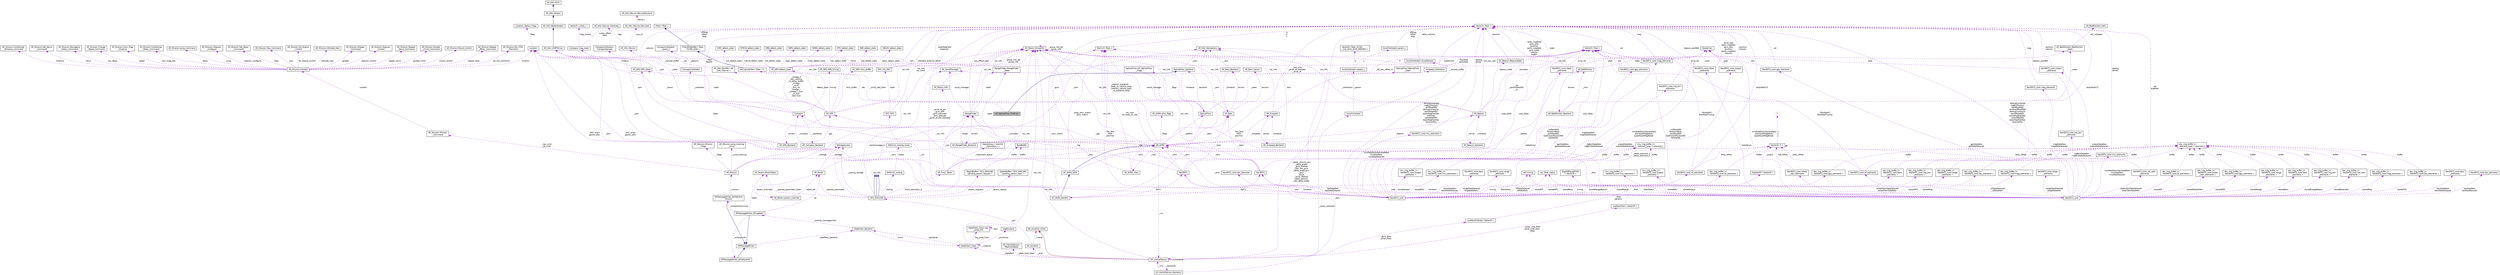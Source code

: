 digraph "AP_OpticalFlow_PX4Flow"
{
 // INTERACTIVE_SVG=YES
  edge [fontname="Helvetica",fontsize="10",labelfontname="Helvetica",labelfontsize="10"];
  node [fontname="Helvetica",fontsize="10",shape=record];
  Node1 [label="AP_OpticalFlow_PX4Flow",height=0.2,width=0.4,color="black", fillcolor="grey75", style="filled", fontcolor="black"];
  Node2 -> Node1 [dir="back",color="midnightblue",fontsize="10",style="solid",fontname="Helvetica"];
  Node2 [label="OpticalFlow_backend",height=0.2,width=0.4,color="black", fillcolor="white", style="filled",URL="$classOpticalFlow__backend.html"];
  Node3 -> Node2 [dir="back",color="darkorchid3",fontsize="10",style="dashed",label=" frontend" ,fontname="Helvetica"];
  Node3 [label="OpticalFlow",height=0.2,width=0.4,color="black", fillcolor="white", style="filled",URL="$classOpticalFlow.html"];
  Node4 -> Node3 [dir="back",color="darkorchid3",fontsize="10",style="dashed",label=" _ahrs" ,fontname="Helvetica"];
  Node4 [label="AP_AHRS_NavEKF",height=0.2,width=0.4,color="black", fillcolor="white", style="filled",URL="$classAP__AHRS__NavEKF.html"];
  Node5 -> Node4 [dir="back",color="midnightblue",fontsize="10",style="solid",fontname="Helvetica"];
  Node5 [label="AP_AHRS_DCM",height=0.2,width=0.4,color="black", fillcolor="white", style="filled",URL="$classAP__AHRS__DCM.html"];
  Node6 -> Node5 [dir="back",color="midnightblue",fontsize="10",style="solid",fontname="Helvetica"];
  Node6 [label="AP_AHRS",height=0.2,width=0.4,color="black", fillcolor="white", style="filled",URL="$classAP__AHRS.html"];
  Node7 -> Node6 [dir="back",color="darkorchid3",fontsize="10",style="dashed",label=" _rotation_autopilot\l_body_to_vehicle_body\n_rotation_vehicle_body\l_to_autopilot_body" ,fontname="Helvetica"];
  Node7 [label="Matrix3\< float \>",height=0.2,width=0.4,color="black", fillcolor="white", style="filled",URL="$classMatrix3.html"];
  Node8 -> Node7 [dir="back",color="darkorchid3",fontsize="10",style="dashed",label=" a\nb\nc" ,fontname="Helvetica"];
  Node8 [label="Vector3\< float \>",height=0.2,width=0.4,color="black", fillcolor="white", style="filled",URL="$classVector3.html"];
  Node9 -> Node6 [dir="back",color="darkorchid3",fontsize="10",style="dashed",label=" _flags" ,fontname="Helvetica"];
  Node9 [label="AP_AHRS::ahrs_flags",height=0.2,width=0.4,color="black", fillcolor="white", style="filled",URL="$structAP__AHRS_1_1ahrs__flags.html"];
  Node10 -> Node6 [dir="back",color="darkorchid3",fontsize="10",style="dashed",label=" _baro" ,fontname="Helvetica"];
  Node10 [label="AP_Baro",height=0.2,width=0.4,color="black", fillcolor="white", style="filled",URL="$classAP__Baro.html"];
  Node11 -> Node10 [dir="back",color="darkorchid3",fontsize="10",style="dashed",label=" sensors" ,fontname="Helvetica"];
  Node11 [label="AP_Baro::sensor",height=0.2,width=0.4,color="black", fillcolor="white", style="filled",URL="$structAP__Baro_1_1sensor.html"];
  Node12 -> Node10 [dir="back",color="darkorchid3",fontsize="10",style="dashed",label=" _climb_rate_filter" ,fontname="Helvetica"];
  Node12 [label="DerivativeFilter\< float, 7 \>",height=0.2,width=0.4,color="black", fillcolor="white", style="filled",URL="$classDerivativeFilter.html"];
  Node13 -> Node12 [dir="back",color="midnightblue",fontsize="10",style="solid",fontname="Helvetica"];
  Node13 [label="FilterWithBuffer\< float,\l FILTER_SIZE \>",height=0.2,width=0.4,color="black", fillcolor="white", style="filled",URL="$classFilterWithBuffer.html"];
  Node14 -> Node13 [dir="back",color="midnightblue",fontsize="10",style="solid",fontname="Helvetica"];
  Node14 [label="Filter\< float \>",height=0.2,width=0.4,color="black", fillcolor="white", style="filled",URL="$classFilter.html"];
  Node15 -> Node10 [dir="back",color="darkorchid3",fontsize="10",style="dashed",label=" var_info" ,fontname="Helvetica"];
  Node15 [label="AP_Param::GroupInfo",height=0.2,width=0.4,color="black", fillcolor="white", style="filled",URL="$structAP__Param_1_1GroupInfo.html"];
  Node15 -> Node15 [dir="back",color="darkorchid3",fontsize="10",style="dashed",label=" group_info_ptr\ngroup_info" ,fontname="Helvetica"];
  Node16 -> Node10 [dir="back",color="darkorchid3",fontsize="10",style="dashed",label=" drivers" ,fontname="Helvetica"];
  Node16 [label="AP_Baro_Backend",height=0.2,width=0.4,color="black", fillcolor="white", style="filled",URL="$classAP__Baro__Backend.html"];
  Node10 -> Node16 [dir="back",color="darkorchid3",fontsize="10",style="dashed",label=" _frontend" ,fontname="Helvetica"];
  Node17 -> Node16 [dir="back",color="darkorchid3",fontsize="10",style="dashed",label=" _sem" ,fontname="Helvetica"];
  Node17 [label="AP_HAL::Semaphore",height=0.2,width=0.4,color="black", fillcolor="white", style="filled",URL="$classAP__HAL_1_1Semaphore.html"];
  Node3 -> Node6 [dir="back",color="darkorchid3",fontsize="10",style="dashed",label=" _optflow" ,fontname="Helvetica"];
  Node15 -> Node6 [dir="back",color="darkorchid3",fontsize="10",style="dashed",label=" var_info" ,fontname="Helvetica"];
  Node18 -> Node6 [dir="back",color="darkorchid3",fontsize="10",style="dashed",label=" _view" ,fontname="Helvetica"];
  Node18 [label="AP_AHRS_View",height=0.2,width=0.4,color="black", fillcolor="white", style="filled",URL="$classAP__AHRS__View.html"];
  Node7 -> Node18 [dir="back",color="darkorchid3",fontsize="10",style="dashed",label=" rot_view\nrot_body_to_ned" ,fontname="Helvetica"];
  Node8 -> Node18 [dir="back",color="darkorchid3",fontsize="10",style="dashed",label=" gyro" ,fontname="Helvetica"];
  Node6 -> Node18 [dir="back",color="darkorchid3",fontsize="10",style="dashed",label=" ahrs" ,fontname="Helvetica"];
  Node8 -> Node6 [dir="back",color="darkorchid3",fontsize="10",style="dashed",label=" _last_trim\n_accel_ef_blended\n_accel_ef" ,fontname="Helvetica"];
  Node19 -> Node6 [dir="back",color="darkorchid3",fontsize="10",style="dashed",label=" _ins" ,fontname="Helvetica"];
  Node19 [label="AP_InertialSensor",height=0.2,width=0.4,color="black", fillcolor="white", style="filled",URL="$classAP__InertialSensor.html"];
  Node20 -> Node19 [dir="back",color="firebrick4",fontsize="10",style="solid",fontname="Helvetica"];
  Node20 [label="AP_AccelCal_Client",height=0.2,width=0.4,color="black", fillcolor="white", style="filled",URL="$classAP__AccelCal__Client.html"];
  Node21 -> Node19 [dir="back",color="darkorchid3",fontsize="10",style="dashed",label=" _peak_hold_state" ,fontname="Helvetica"];
  Node21 [label="AP_InertialSensor::\lPeakHoldState",height=0.2,width=0.4,color="black", fillcolor="white", style="filled",URL="$structAP__InertialSensor_1_1PeakHoldState.html"];
  Node22 -> Node19 [dir="back",color="darkorchid3",fontsize="10",style="dashed",label=" _accel_vibe_filter\n_accel_vibe_floor\l_filter" ,fontname="Helvetica"];
  Node22 [label="LowPassFilter\< Vector3f \>",height=0.2,width=0.4,color="black", fillcolor="white", style="filled",URL="$classLowPassFilter.html"];
  Node23 -> Node22 [dir="back",color="darkorchid3",fontsize="10",style="dashed",label=" _filter" ,fontname="Helvetica"];
  Node23 [label="DigitalLPF\< Vector3f \>",height=0.2,width=0.4,color="black", fillcolor="white", style="filled",URL="$classDigitalLPF.html"];
  Node24 -> Node23 [dir="back",color="darkorchid3",fontsize="10",style="dashed",label=" _output" ,fontname="Helvetica"];
  Node24 [label="Vector3\< T \>",height=0.2,width=0.4,color="black", fillcolor="white", style="filled",URL="$classVector3.html"];
  Node25 -> Node24 [dir="back",color="darkorchid3",fontsize="10",style="dashed",label=" x\ny\nz" ,fontname="Helvetica"];
  Node25 [label="T",height=0.2,width=0.4,color="grey75", fillcolor="white", style="filled"];
  Node26 -> Node19 [dir="back",color="darkorchid3",fontsize="10",style="dashed",label=" _backends" ,fontname="Helvetica"];
  Node26 [label="AP_InertialSensor_Backend",height=0.2,width=0.4,color="black", fillcolor="white", style="filled",URL="$classAP__InertialSensor__Backend.html"];
  Node17 -> Node26 [dir="back",color="darkorchid3",fontsize="10",style="dashed",label=" _sem" ,fontname="Helvetica"];
  Node19 -> Node26 [dir="back",color="darkorchid3",fontsize="10",style="dashed",label=" _imu" ,fontname="Helvetica"];
  Node27 -> Node19 [dir="back",color="darkorchid3",fontsize="10",style="dashed",label=" _gyro_filter\n_accel_filter" ,fontname="Helvetica"];
  Node27 [label="LowPassFilter2p\< Vector3f \>",height=0.2,width=0.4,color="black", fillcolor="white", style="filled",URL="$classLowPassFilter2p.html"];
  Node28 -> Node27 [dir="back",color="darkorchid3",fontsize="10",style="dashed",label=" _filter\n_params" ,fontname="Helvetica"];
  Node28 [label="DigitalBiquadFilter\l\< Vector3f \>",height=0.2,width=0.4,color="black", fillcolor="white", style="filled",URL="$classDigitalBiquadFilter.html"];
  Node24 -> Node28 [dir="back",color="darkorchid3",fontsize="10",style="dashed",label=" _delay_element_1\n_delay_element_2" ,fontname="Helvetica"];
  Node29 -> Node19 [dir="back",color="darkorchid3",fontsize="10",style="dashed",label=" _accel_calibrator" ,fontname="Helvetica"];
  Node29 [label="AccelCalibrator",height=0.2,width=0.4,color="black", fillcolor="white", style="filled",URL="$classAccelCalibrator.html"];
  Node30 -> Node29 [dir="back",color="darkorchid3",fontsize="10",style="dashed",label=" _param" ,fontname="Helvetica"];
  Node30 [label="AccelCalibrator::param_u",height=0.2,width=0.4,color="black", fillcolor="white", style="filled",URL="$unionAccelCalibrator_1_1param__u.html"];
  Node31 -> Node30 [dir="back",color="darkorchid3",fontsize="10",style="dashed",label=" s" ,fontname="Helvetica"];
  Node31 [label="AccelCalibrator::param_t",height=0.2,width=0.4,color="black", fillcolor="white", style="filled",URL="$structAccelCalibrator_1_1param__t.html"];
  Node8 -> Node31 [dir="back",color="darkorchid3",fontsize="10",style="dashed",label=" offdiag\noffset\ndiag" ,fontname="Helvetica"];
  Node32 -> Node30 [dir="back",color="darkorchid3",fontsize="10",style="dashed",label=" a" ,fontname="Helvetica"];
  Node32 [label="VectorN\< float, ACCEL\l_CAL_MAX_NUM_PARAMS \>",height=0.2,width=0.4,color="black", fillcolor="white", style="filled",URL="$classVectorN.html"];
  Node33 -> Node29 [dir="back",color="darkorchid3",fontsize="10",style="dashed",label=" _sample_buffer" ,fontname="Helvetica"];
  Node33 [label="AccelCalibrator::AccelSample",height=0.2,width=0.4,color="black", fillcolor="white", style="filled",URL="$structAccelCalibrator_1_1AccelSample.html"];
  Node8 -> Node33 [dir="back",color="darkorchid3",fontsize="10",style="dashed",label=" delta_velocity" ,fontname="Helvetica"];
  Node34 -> Node19 [dir="back",color="darkorchid3",fontsize="10",style="dashed",label=" _dataflash" ,fontname="Helvetica"];
  Node34 [label="DataFlash_Class",height=0.2,width=0.4,color="black", fillcolor="white", style="filled",URL="$classDataFlash__Class.html"];
  Node35 -> Node34 [dir="back",color="darkorchid3",fontsize="10",style="dashed",label=" log_write_fmts" ,fontname="Helvetica"];
  Node35 [label="DataFlash_Class::log\l_write_fmt",height=0.2,width=0.4,color="black", fillcolor="white", style="filled",URL="$structDataFlash__Class_1_1log__write__fmt.html"];
  Node35 -> Node35 [dir="back",color="darkorchid3",fontsize="10",style="dashed",label=" next" ,fontname="Helvetica"];
  Node36 -> Node34 [dir="back",color="darkorchid3",fontsize="10",style="dashed",label=" _structures" ,fontname="Helvetica"];
  Node36 [label="LogStructure",height=0.2,width=0.4,color="black", fillcolor="white", style="filled",URL="$structLogStructure.html"];
  Node34 -> Node34 [dir="back",color="darkorchid3",fontsize="10",style="dashed",label=" _instance" ,fontname="Helvetica"];
  Node37 -> Node34 [dir="back",color="darkorchid3",fontsize="10",style="dashed",label=" backends" ,fontname="Helvetica"];
  Node37 [label="DataFlash_Backend",height=0.2,width=0.4,color="black", fillcolor="white", style="filled",URL="$classDataFlash__Backend.html"];
  Node34 -> Node37 [dir="back",color="darkorchid3",fontsize="10",style="dashed",label=" _front" ,fontname="Helvetica"];
  Node38 -> Node37 [dir="back",color="darkorchid3",fontsize="10",style="dashed",label=" _startup_messagewriter" ,fontname="Helvetica"];
  Node38 [label="DFMessageWriter_DFLogStart",height=0.2,width=0.4,color="black", fillcolor="white", style="filled",URL="$classDFMessageWriter__DFLogStart.html"];
  Node39 -> Node38 [dir="back",color="midnightblue",fontsize="10",style="solid",fontname="Helvetica"];
  Node39 [label="DFMessageWriter",height=0.2,width=0.4,color="black", fillcolor="white", style="filled",URL="$classDFMessageWriter.html"];
  Node37 -> Node39 [dir="back",color="darkorchid3",fontsize="10",style="dashed",label=" _dataflash_backend" ,fontname="Helvetica"];
  Node40 -> Node38 [dir="back",color="darkorchid3",fontsize="10",style="dashed",label=" _writeentiremission" ,fontname="Helvetica"];
  Node40 [label="DFMessageWriter_WriteEntire\lMission",height=0.2,width=0.4,color="black", fillcolor="white", style="filled",URL="$classDFMessageWriter__WriteEntireMission.html"];
  Node39 -> Node40 [dir="back",color="midnightblue",fontsize="10",style="solid",fontname="Helvetica"];
  Node41 -> Node40 [dir="back",color="darkorchid3",fontsize="10",style="dashed",label=" _mission" ,fontname="Helvetica"];
  Node41 [label="AP_Mission",height=0.2,width=0.4,color="black", fillcolor="white", style="filled",URL="$classAP__Mission.html",tooltip="Object managing Mission. "];
  Node42 -> Node41 [dir="back",color="darkorchid3",fontsize="10",style="dashed",label=" _storage" ,fontname="Helvetica"];
  Node42 [label="StorageAccess",height=0.2,width=0.4,color="black", fillcolor="white", style="filled",URL="$classStorageAccess.html"];
  Node43 -> Node41 [dir="back",color="darkorchid3",fontsize="10",style="dashed",label=" _nav_cmd\n_do_cmd" ,fontname="Helvetica"];
  Node43 [label="AP_Mission::Mission\l_Command",height=0.2,width=0.4,color="black", fillcolor="white", style="filled",URL="$structAP__Mission_1_1Mission__Command.html"];
  Node44 -> Node43 [dir="back",color="darkorchid3",fontsize="10",style="dashed",label=" content" ,fontname="Helvetica"];
  Node44 [label="AP_Mission::Content",height=0.2,width=0.4,color="black", fillcolor="white", style="filled",URL="$unionAP__Mission_1_1Content.html"];
  Node45 -> Node44 [dir="back",color="darkorchid3",fontsize="10",style="dashed",label=" guided_limits" ,fontname="Helvetica"];
  Node45 [label="AP_Mission::Guided\l_Limits_Command",height=0.2,width=0.4,color="black", fillcolor="white", style="filled",URL="$structAP__Mission_1_1Guided__Limits__Command.html"];
  Node46 -> Node44 [dir="back",color="darkorchid3",fontsize="10",style="dashed",label=" mount_control" ,fontname="Helvetica"];
  Node46 [label="AP_Mission::Mount_Control",height=0.2,width=0.4,color="black", fillcolor="white", style="filled",URL="$structAP__Mission_1_1Mount__Control.html"];
  Node47 -> Node44 [dir="back",color="darkorchid3",fontsize="10",style="dashed",label=" repeat_relay" ,fontname="Helvetica"];
  Node47 [label="AP_Mission::Repeat\l_Relay_Command",height=0.2,width=0.4,color="black", fillcolor="white", style="filled",URL="$structAP__Mission_1_1Repeat__Relay__Command.html"];
  Node48 -> Node44 [dir="back",color="darkorchid3",fontsize="10",style="dashed",label=" do_vtol_transition" ,fontname="Helvetica"];
  Node48 [label="AP_Mission::Do_VTOL\l_Transition",height=0.2,width=0.4,color="black", fillcolor="white", style="filled",URL="$structAP__Mission_1_1Do__VTOL__Transition.html"];
  Node49 -> Node44 [dir="back",color="darkorchid3",fontsize="10",style="dashed",label=" distance" ,fontname="Helvetica"];
  Node49 [label="AP_Mission::Conditional\l_Distance_Command",height=0.2,width=0.4,color="black", fillcolor="white", style="filled",URL="$structAP__Mission_1_1Conditional__Distance__Command.html"];
  Node50 -> Node44 [dir="back",color="darkorchid3",fontsize="10",style="dashed",label=" servo" ,fontname="Helvetica"];
  Node50 [label="AP_Mission::Set_Servo\l_Command",height=0.2,width=0.4,color="black", fillcolor="white", style="filled",URL="$structAP__Mission_1_1Set__Servo__Command.html"];
  Node51 -> Node44 [dir="back",color="darkorchid3",fontsize="10",style="dashed",label=" nav_delay" ,fontname="Helvetica"];
  Node51 [label="AP_Mission::Navigation\l_Delay_Command",height=0.2,width=0.4,color="black", fillcolor="white", style="filled",URL="$structAP__Mission_1_1Navigation__Delay__Command.html"];
  Node52 -> Node44 [dir="back",color="darkorchid3",fontsize="10",style="dashed",label=" speed" ,fontname="Helvetica"];
  Node52 [label="AP_Mission::Change\l_Speed_Command",height=0.2,width=0.4,color="black", fillcolor="white", style="filled",URL="$structAP__Mission_1_1Change__Speed__Command.html"];
  Node53 -> Node44 [dir="back",color="darkorchid3",fontsize="10",style="dashed",label=" cam_trigg_dist" ,fontname="Helvetica"];
  Node53 [label="AP_Mission::Cam_Trigg\l_Distance",height=0.2,width=0.4,color="black", fillcolor="white", style="filled",URL="$structAP__Mission_1_1Cam__Trigg__Distance.html"];
  Node54 -> Node44 [dir="back",color="darkorchid3",fontsize="10",style="dashed",label=" delay" ,fontname="Helvetica"];
  Node54 [label="AP_Mission::Conditional\l_Delay_Command",height=0.2,width=0.4,color="black", fillcolor="white", style="filled",URL="$structAP__Mission_1_1Conditional__Delay__Command.html"];
  Node55 -> Node44 [dir="back",color="darkorchid3",fontsize="10",style="dashed",label=" jump" ,fontname="Helvetica"];
  Node55 [label="AP_Mission::Jump_Command",height=0.2,width=0.4,color="black", fillcolor="white", style="filled",URL="$structAP__Mission_1_1Jump__Command.html"];
  Node56 -> Node44 [dir="back",color="darkorchid3",fontsize="10",style="dashed",label=" location" ,fontname="Helvetica"];
  Node56 [label="Location",height=0.2,width=0.4,color="black", fillcolor="white", style="filled",URL="$structLocation.html"];
  Node57 -> Node56 [dir="back",color="darkorchid3",fontsize="10",style="dashed",label=" flags" ,fontname="Helvetica"];
  Node57 [label="Location_Option_Flags",height=0.2,width=0.4,color="black", fillcolor="white", style="filled",URL="$structLocation__Option__Flags.html"];
  Node58 -> Node44 [dir="back",color="darkorchid3",fontsize="10",style="dashed",label=" digicam_configure" ,fontname="Helvetica"];
  Node58 [label="AP_Mission::Digicam\l_Configure",height=0.2,width=0.4,color="black", fillcolor="white", style="filled",URL="$structAP__Mission_1_1Digicam__Configure.html"];
  Node59 -> Node44 [dir="back",color="darkorchid3",fontsize="10",style="dashed",label=" relay" ,fontname="Helvetica"];
  Node59 [label="AP_Mission::Set_Relay\l_Command",height=0.2,width=0.4,color="black", fillcolor="white", style="filled",URL="$structAP__Mission_1_1Set__Relay__Command.html"];
  Node60 -> Node44 [dir="back",color="darkorchid3",fontsize="10",style="dashed",label=" yaw" ,fontname="Helvetica"];
  Node60 [label="AP_Mission::Yaw_Command",height=0.2,width=0.4,color="black", fillcolor="white", style="filled",URL="$structAP__Mission_1_1Yaw__Command.html"];
  Node61 -> Node44 [dir="back",color="darkorchid3",fontsize="10",style="dashed",label=" do_engine_control" ,fontname="Helvetica"];
  Node61 [label="AP_Mission::Do_Engine\l_Control",height=0.2,width=0.4,color="black", fillcolor="white", style="filled",URL="$structAP__Mission_1_1Do__Engine__Control.html"];
  Node62 -> Node44 [dir="back",color="darkorchid3",fontsize="10",style="dashed",label=" altitude_wait" ,fontname="Helvetica"];
  Node62 [label="AP_Mission::Altitude_Wait",height=0.2,width=0.4,color="black", fillcolor="white", style="filled",URL="$structAP__Mission_1_1Altitude__Wait.html"];
  Node63 -> Node44 [dir="back",color="darkorchid3",fontsize="10",style="dashed",label=" gripper" ,fontname="Helvetica"];
  Node63 [label="AP_Mission::Gripper\l_Command",height=0.2,width=0.4,color="black", fillcolor="white", style="filled",URL="$structAP__Mission_1_1Gripper__Command.html"];
  Node64 -> Node44 [dir="back",color="darkorchid3",fontsize="10",style="dashed",label=" digicam_control" ,fontname="Helvetica"];
  Node64 [label="AP_Mission::Digicam\l_Control",height=0.2,width=0.4,color="black", fillcolor="white", style="filled",URL="$structAP__Mission_1_1Digicam__Control.html"];
  Node65 -> Node44 [dir="back",color="darkorchid3",fontsize="10",style="dashed",label=" repeat_servo" ,fontname="Helvetica"];
  Node65 [label="AP_Mission::Repeat\l_Servo_Command",height=0.2,width=0.4,color="black", fillcolor="white", style="filled",URL="$structAP__Mission_1_1Repeat__Servo__Command.html"];
  Node15 -> Node41 [dir="back",color="darkorchid3",fontsize="10",style="dashed",label=" var_info" ,fontname="Helvetica"];
  Node66 -> Node41 [dir="back",color="darkorchid3",fontsize="10",style="dashed",label=" _flags" ,fontname="Helvetica"];
  Node66 [label="AP_Mission::Mission\l_Flags",height=0.2,width=0.4,color="black", fillcolor="white", style="filled",URL="$structAP__Mission_1_1Mission__Flags.html"];
  Node6 -> Node41 [dir="back",color="darkorchid3",fontsize="10",style="dashed",label=" _ahrs" ,fontname="Helvetica"];
  Node67 -> Node41 [dir="back",color="darkorchid3",fontsize="10",style="dashed",label=" _jump_tracking" ,fontname="Helvetica"];
  Node67 [label="AP_Mission::jump_tracking\l_struct",height=0.2,width=0.4,color="black", fillcolor="white", style="filled",URL="$structAP__Mission_1_1jump__tracking__struct.html"];
  Node68 -> Node38 [dir="back",color="darkorchid3",fontsize="10",style="dashed",label=" _writesysinfo" ,fontname="Helvetica"];
  Node68 [label="DFMessageWriter_WriteSysInfo",height=0.2,width=0.4,color="black", fillcolor="white", style="filled",URL="$classDFMessageWriter__WriteSysInfo.html"];
  Node39 -> Node68 [dir="back",color="midnightblue",fontsize="10",style="solid",fontname="Helvetica"];
  Node69 -> Node38 [dir="back",color="darkorchid3",fontsize="10",style="dashed",label=" token" ,fontname="Helvetica"];
  Node69 [label="AP_Param::ParamToken",height=0.2,width=0.4,color="black", fillcolor="white", style="filled",URL="$structAP__Param_1_1ParamToken.html"];
  Node70 -> Node38 [dir="back",color="darkorchid3",fontsize="10",style="dashed",label=" ap" ,fontname="Helvetica"];
  Node70 [label="AP_Param",height=0.2,width=0.4,color="black", fillcolor="white", style="filled",URL="$classAP__Param.html"];
  Node42 -> Node70 [dir="back",color="darkorchid3",fontsize="10",style="dashed",label=" _storage" ,fontname="Helvetica"];
  Node71 -> Node70 [dir="back",color="darkorchid3",fontsize="10",style="dashed",label=" _var_info" ,fontname="Helvetica"];
  Node71 [label="AP_Param::Info",height=0.2,width=0.4,color="black", fillcolor="white", style="filled",URL="$structAP__Param_1_1Info.html"];
  Node15 -> Node71 [dir="back",color="darkorchid3",fontsize="10",style="dashed",label=" group_info_ptr\ngroup_info" ,fontname="Helvetica"];
  Node72 -> Node70 [dir="back",color="darkorchid3",fontsize="10",style="dashed",label=" param_overrides" ,fontname="Helvetica"];
  Node72 [label="AP_Param::param_override",height=0.2,width=0.4,color="black", fillcolor="white", style="filled",URL="$structAP__Param_1_1param__override.html"];
  Node70 -> Node72 [dir="back",color="darkorchid3",fontsize="10",style="dashed",label=" object_ptr" ,fontname="Helvetica"];
  Node15 -> Node34 [dir="back",color="darkorchid3",fontsize="10",style="dashed",label=" var_info" ,fontname="Helvetica"];
  Node15 -> Node19 [dir="back",color="darkorchid3",fontsize="10",style="dashed",label=" var_info" ,fontname="Helvetica"];
  Node19 -> Node19 [dir="back",color="darkorchid3",fontsize="10",style="dashed",label=" _s_instance" ,fontname="Helvetica"];
  Node8 -> Node19 [dir="back",color="darkorchid3",fontsize="10",style="dashed",label=" _delta_velocity_acc\n_delta_angle\n_gyro_filtered\n_last_raw_gyro\n_delta_angle_acc\n_gyro\n_accel\n_accel_filtered\n_delta_velocity\n_last_delta_angle\n..." ,fontname="Helvetica"];
  Node73 -> Node19 [dir="back",color="darkorchid3",fontsize="10",style="dashed",label=" _acal" ,fontname="Helvetica"];
  Node73 [label="AP_AccelCal",height=0.2,width=0.4,color="black", fillcolor="white", style="filled",URL="$classAP__AccelCal.html"];
  Node74 -> Node73 [dir="back",color="darkorchid3",fontsize="10",style="dashed",label=" _gcs" ,fontname="Helvetica"];
  Node74 [label="GCS_MAVLINK",height=0.2,width=0.4,color="black", fillcolor="white", style="filled",URL="$structGCS__MAVLINK.html",tooltip="MAVLink transport control class. "];
  Node75 -> Node74 [dir="back",color="midnightblue",fontsize="10",style="solid",fontname="Helvetica"];
  Node75 [label="var_info",height=0.2,width=0.4,color="grey75", fillcolor="white", style="filled"];
  Node75 -> Node74 [dir="back",color="midnightblue",fontsize="10",style="solid",fontname="Helvetica"];
  Node75 -> Node74 [dir="back",color="midnightblue",fontsize="10",style="solid",fontname="Helvetica"];
  Node42 -> Node74 [dir="back",color="darkorchid3",fontsize="10",style="dashed",label=" _signing_storage" ,fontname="Helvetica"];
  Node76 -> Node74 [dir="back",color="darkorchid3",fontsize="10",style="dashed",label=" serialmanager_p" ,fontname="Helvetica"];
  Node76 [label="AP_SerialManager",height=0.2,width=0.4,color="black", fillcolor="white", style="filled",URL="$classAP__SerialManager.html"];
  Node77 -> Node76 [dir="back",color="darkorchid3",fontsize="10",style="dashed",label=" uart" ,fontname="Helvetica"];
  Node77 [label="AP_HAL::UARTDriver",height=0.2,width=0.4,color="black", fillcolor="white", style="filled",URL="$classAP__HAL_1_1UARTDriver.html"];
  Node78 -> Node77 [dir="back",color="midnightblue",fontsize="10",style="solid",fontname="Helvetica"];
  Node78 [label="AP_HAL::BetterStream",height=0.2,width=0.4,color="black", fillcolor="white", style="filled",URL="$classAP__HAL_1_1BetterStream.html"];
  Node79 -> Node78 [dir="back",color="midnightblue",fontsize="10",style="solid",fontname="Helvetica"];
  Node79 [label="AP_HAL::Stream",height=0.2,width=0.4,color="black", fillcolor="white", style="filled",URL="$classAP__HAL_1_1Stream.html"];
  Node80 -> Node79 [dir="back",color="midnightblue",fontsize="10",style="solid",fontname="Helvetica"];
  Node80 [label="AP_HAL::Print",height=0.2,width=0.4,color="black", fillcolor="white", style="filled",URL="$classAP__HAL_1_1Print.html"];
  Node15 -> Node76 [dir="back",color="darkorchid3",fontsize="10",style="dashed",label=" var_info" ,fontname="Helvetica"];
  Node81 -> Node74 [dir="back",color="darkorchid3",fontsize="10",style="dashed",label=" param_replies" ,fontname="Helvetica"];
  Node81 [label="ObjectBuffer\< GCS_MAVLINK\l::pending_param_reply \>",height=0.2,width=0.4,color="black", fillcolor="white", style="filled",URL="$classObjectBuffer.html"];
  Node82 -> Node81 [dir="back",color="darkorchid3",fontsize="10",style="dashed",label=" buffer" ,fontname="Helvetica"];
  Node82 [label="ByteBuffer",height=0.2,width=0.4,color="black", fillcolor="white", style="filled",URL="$classByteBuffer.html"];
  Node83 -> Node74 [dir="back",color="darkorchid3",fontsize="10",style="dashed",label=" param_requests" ,fontname="Helvetica"];
  Node83 [label="ObjectBuffer\< GCS_MAVLINK\l::pending_param_request \>",height=0.2,width=0.4,color="black", fillcolor="white", style="filled",URL="$classObjectBuffer.html"];
  Node82 -> Node83 [dir="back",color="darkorchid3",fontsize="10",style="dashed",label=" buffer" ,fontname="Helvetica"];
  Node69 -> Node74 [dir="back",color="darkorchid3",fontsize="10",style="dashed",label=" _queued_parameter_token" ,fontname="Helvetica"];
  Node84 -> Node74 [dir="back",color="darkorchid3",fontsize="10",style="dashed",label=" routing" ,fontname="Helvetica"];
  Node84 [label="MAVLink_routing",height=0.2,width=0.4,color="black", fillcolor="white", style="filled",URL="$classMAVLink__routing.html"];
  Node85 -> Node84 [dir="back",color="darkorchid3",fontsize="10",style="dashed",label=" routes" ,fontname="Helvetica"];
  Node85 [label="MAVLink_routing::route",height=0.2,width=0.4,color="black", fillcolor="white", style="filled",URL="$structMAVLink__routing_1_1route.html"];
  Node77 -> Node74 [dir="back",color="darkorchid3",fontsize="10",style="dashed",label=" _port" ,fontname="Helvetica"];
  Node70 -> Node74 [dir="back",color="darkorchid3",fontsize="10",style="dashed",label=" _queued_parameter" ,fontname="Helvetica"];
  Node15 -> Node74 [dir="back",color="darkorchid3",fontsize="10",style="dashed",label=" var_info" ,fontname="Helvetica"];
  Node86 -> Node74 [dir="back",color="darkorchid3",fontsize="10",style="dashed",label=" frsky_telemetry_p" ,fontname="Helvetica"];
  Node86 [label="AP_Frsky_Telem",height=0.2,width=0.4,color="black", fillcolor="white", style="filled",URL="$classAP__Frsky__Telem.html"];
  Node87 -> Node86 [dir="back",color="darkorchid3",fontsize="10",style="dashed",label=" _battery" ,fontname="Helvetica"];
  Node87 [label="AP_BattMonitor",height=0.2,width=0.4,color="black", fillcolor="white", style="filled",URL="$classAP__BattMonitor.html"];
  Node15 -> Node87 [dir="back",color="darkorchid3",fontsize="10",style="dashed",label=" var_info" ,fontname="Helvetica"];
  Node88 -> Node87 [dir="back",color="darkorchid3",fontsize="10",style="dashed",label=" state" ,fontname="Helvetica"];
  Node88 [label="AP_BattMonitor::BattMonitor\l_State",height=0.2,width=0.4,color="black", fillcolor="white", style="filled",URL="$structAP__BattMonitor_1_1BattMonitor__State.html"];
  Node89 -> Node88 [dir="back",color="darkorchid3",fontsize="10",style="dashed",label=" cell_voltages" ,fontname="Helvetica"];
  Node89 [label="AP_BattMonitor::cells",height=0.2,width=0.4,color="black", fillcolor="white", style="filled",URL="$structAP__BattMonitor_1_1cells.html"];
  Node90 -> Node87 [dir="back",color="darkorchid3",fontsize="10",style="dashed",label=" drivers" ,fontname="Helvetica"];
  Node90 [label="AP_BattMonitor_Backend",height=0.2,width=0.4,color="black", fillcolor="white", style="filled",URL="$classAP__BattMonitor__Backend.html"];
  Node87 -> Node90 [dir="back",color="darkorchid3",fontsize="10",style="dashed",label=" _mon" ,fontname="Helvetica"];
  Node88 -> Node90 [dir="back",color="darkorchid3",fontsize="10",style="dashed",label=" _state" ,fontname="Helvetica"];
  Node77 -> Node86 [dir="back",color="darkorchid3",fontsize="10",style="dashed",label=" _port" ,fontname="Helvetica"];
  Node91 -> Node86 [dir="back",color="darkorchid3",fontsize="10",style="dashed",label=" _rng" ,fontname="Helvetica"];
  Node91 [label="RangeFinder",height=0.2,width=0.4,color="black", fillcolor="white", style="filled",URL="$classRangeFinder.html"];
  Node76 -> Node91 [dir="back",color="darkorchid3",fontsize="10",style="dashed",label=" serial_manager" ,fontname="Helvetica"];
  Node92 -> Node91 [dir="back",color="darkorchid3",fontsize="10",style="dashed",label=" state" ,fontname="Helvetica"];
  Node92 [label="RangeFinder::RangeFinder\l_State",height=0.2,width=0.4,color="black", fillcolor="white", style="filled",URL="$structRangeFinder_1_1RangeFinder__State.html"];
  Node15 -> Node91 [dir="back",color="darkorchid3",fontsize="10",style="dashed",label=" var_info" ,fontname="Helvetica"];
  Node8 -> Node91 [dir="back",color="darkorchid3",fontsize="10",style="dashed",label=" pos_offset_zero" ,fontname="Helvetica"];
  Node93 -> Node91 [dir="back",color="darkorchid3",fontsize="10",style="dashed",label=" drivers" ,fontname="Helvetica"];
  Node93 [label="AP_RangeFinder_Backend",height=0.2,width=0.4,color="black", fillcolor="white", style="filled",URL="$classAP__RangeFinder__Backend.html"];
  Node92 -> Node93 [dir="back",color="darkorchid3",fontsize="10",style="dashed",label=" state" ,fontname="Helvetica"];
  Node17 -> Node93 [dir="back",color="darkorchid3",fontsize="10",style="dashed",label=" _sem" ,fontname="Helvetica"];
  Node91 -> Node93 [dir="back",color="darkorchid3",fontsize="10",style="dashed",label=" ranger" ,fontname="Helvetica"];
  Node6 -> Node86 [dir="back",color="darkorchid3",fontsize="10",style="dashed",label=" _ahrs" ,fontname="Helvetica"];
  Node94 -> Node86 [dir="back",color="darkorchid3",fontsize="10",style="dashed",label=" _statustext_queue" ,fontname="Helvetica"];
  Node94 [label="ObjectArray\< mavlink\l_statustext_t \>",height=0.2,width=0.4,color="black", fillcolor="white", style="filled",URL="$classObjectArray.html"];
  Node20 -> Node73 [dir="back",color="darkorchid3",fontsize="10",style="dashed",label=" _clients" ,fontname="Helvetica"];
  Node95 -> Node6 [dir="back",color="darkorchid3",fontsize="10",style="dashed",label=" _airspeed" ,fontname="Helvetica"];
  Node95 [label="AP_Airspeed",height=0.2,width=0.4,color="black", fillcolor="white", style="filled",URL="$classAP__Airspeed.html"];
  Node15 -> Node95 [dir="back",color="darkorchid3",fontsize="10",style="dashed",label=" var_info" ,fontname="Helvetica"];
  Node96 -> Node95 [dir="back",color="darkorchid3",fontsize="10",style="dashed",label=" sensor" ,fontname="Helvetica"];
  Node96 [label="AP_Airspeed_Backend",height=0.2,width=0.4,color="black", fillcolor="white", style="filled",URL="$classAP__Airspeed__Backend.html"];
  Node95 -> Node96 [dir="back",color="darkorchid3",fontsize="10",style="dashed",label=" frontend" ,fontname="Helvetica"];
  Node17 -> Node96 [dir="back",color="darkorchid3",fontsize="10",style="dashed",label=" sem" ,fontname="Helvetica"];
  Node97 -> Node95 [dir="back",color="darkorchid3",fontsize="10",style="dashed",label=" _calibration" ,fontname="Helvetica"];
  Node97 [label="Airspeed_Calibration",height=0.2,width=0.4,color="black", fillcolor="white", style="filled",URL="$classAirspeed__Calibration.html"];
  Node7 -> Node97 [dir="back",color="darkorchid3",fontsize="10",style="dashed",label=" P" ,fontname="Helvetica"];
  Node8 -> Node97 [dir="back",color="darkorchid3",fontsize="10",style="dashed",label=" state" ,fontname="Helvetica"];
  Node98 -> Node6 [dir="back",color="darkorchid3",fontsize="10",style="dashed",label=" _hp\n_lastGndVelADS\n_lp" ,fontname="Helvetica"];
  Node98 [label="Vector2\< float \>",height=0.2,width=0.4,color="black", fillcolor="white", style="filled",URL="$structVector2.html"];
  Node99 -> Node6 [dir="back",color="darkorchid3",fontsize="10",style="dashed",label=" _gps" ,fontname="Helvetica"];
  Node99 [label="AP_GPS",height=0.2,width=0.4,color="black", fillcolor="white", style="filled",URL="$classAP__GPS.html"];
  Node100 -> Node99 [dir="back",color="darkorchid3",fontsize="10",style="dashed",label=" detect_state" ,fontname="Helvetica"];
  Node100 [label="AP_GPS::detect_state",height=0.2,width=0.4,color="black", fillcolor="white", style="filled",URL="$structAP__GPS_1_1detect__state.html"];
  Node101 -> Node100 [dir="back",color="darkorchid3",fontsize="10",style="dashed",label=" sbp_detect_state" ,fontname="Helvetica"];
  Node101 [label="SBP_detect_state",height=0.2,width=0.4,color="black", fillcolor="white", style="filled",URL="$structSBP__detect__state.html"];
  Node102 -> Node100 [dir="back",color="darkorchid3",fontsize="10",style="dashed",label=" ublox_detect_state" ,fontname="Helvetica"];
  Node102 [label="UBLOX_detect_state",height=0.2,width=0.4,color="black", fillcolor="white", style="filled",URL="$structUBLOX__detect__state.html"];
  Node103 -> Node100 [dir="back",color="darkorchid3",fontsize="10",style="dashed",label=" sirf_detect_state" ,fontname="Helvetica"];
  Node103 [label="SIRF_detect_state",height=0.2,width=0.4,color="black", fillcolor="white", style="filled",URL="$structSIRF__detect__state.html"];
  Node104 -> Node100 [dir="back",color="darkorchid3",fontsize="10",style="dashed",label=" mtk19_detect_state" ,fontname="Helvetica"];
  Node104 [label="MTK19_detect_state",height=0.2,width=0.4,color="black", fillcolor="white", style="filled",URL="$structMTK19__detect__state.html"];
  Node105 -> Node100 [dir="back",color="darkorchid3",fontsize="10",style="dashed",label=" erb_detect_state" ,fontname="Helvetica"];
  Node105 [label="ERB_detect_state",height=0.2,width=0.4,color="black", fillcolor="white", style="filled",URL="$structERB__detect__state.html"];
  Node106 -> Node100 [dir="back",color="darkorchid3",fontsize="10",style="dashed",label=" sbp2_detect_state" ,fontname="Helvetica"];
  Node106 [label="SBP2_detect_state",height=0.2,width=0.4,color="black", fillcolor="white", style="filled",URL="$structSBP2__detect__state.html"];
  Node107 -> Node100 [dir="back",color="darkorchid3",fontsize="10",style="dashed",label=" nmea_detect_state" ,fontname="Helvetica"];
  Node107 [label="NMEA_detect_state",height=0.2,width=0.4,color="black", fillcolor="white", style="filled",URL="$structNMEA__detect__state.html"];
  Node108 -> Node100 [dir="back",color="darkorchid3",fontsize="10",style="dashed",label=" mtk_detect_state" ,fontname="Helvetica"];
  Node108 [label="MTK_detect_state",height=0.2,width=0.4,color="black", fillcolor="white", style="filled",URL="$structMTK__detect__state.html"];
  Node109 -> Node99 [dir="back",color="darkorchid3",fontsize="10",style="dashed",label=" timing" ,fontname="Helvetica"];
  Node109 [label="AP_GPS::GPS_timing",height=0.2,width=0.4,color="black", fillcolor="white", style="filled",URL="$structAP__GPS_1_1GPS__timing.html"];
  Node110 -> Node99 [dir="back",color="darkorchid3",fontsize="10",style="dashed",label=" drivers" ,fontname="Helvetica"];
  Node110 [label="AP_GPS_Backend",height=0.2,width=0.4,color="black", fillcolor="white", style="filled",URL="$classAP__GPS__Backend.html"];
  Node77 -> Node110 [dir="back",color="darkorchid3",fontsize="10",style="dashed",label=" port" ,fontname="Helvetica"];
  Node99 -> Node110 [dir="back",color="darkorchid3",fontsize="10",style="dashed",label=" gps" ,fontname="Helvetica"];
  Node111 -> Node110 [dir="back",color="darkorchid3",fontsize="10",style="dashed",label=" state" ,fontname="Helvetica"];
  Node111 [label="AP_GPS::GPS_State",height=0.2,width=0.4,color="black", fillcolor="white", style="filled",URL="$structAP__GPS_1_1GPS__State.html"];
  Node8 -> Node111 [dir="back",color="darkorchid3",fontsize="10",style="dashed",label=" velocity" ,fontname="Helvetica"];
  Node56 -> Node111 [dir="back",color="darkorchid3",fontsize="10",style="dashed",label=" location" ,fontname="Helvetica"];
  Node77 -> Node99 [dir="back",color="darkorchid3",fontsize="10",style="dashed",label=" _port" ,fontname="Helvetica"];
  Node15 -> Node99 [dir="back",color="darkorchid3",fontsize="10",style="dashed",label=" var_info" ,fontname="Helvetica"];
  Node8 -> Node99 [dir="back",color="darkorchid3",fontsize="10",style="dashed",label=" _blended_antenna_offset" ,fontname="Helvetica"];
  Node98 -> Node99 [dir="back",color="darkorchid3",fontsize="10",style="dashed",label=" _NE_pos_offset_m" ,fontname="Helvetica"];
  Node112 -> Node99 [dir="back",color="darkorchid3",fontsize="10",style="dashed",label=" rtcm_buffer" ,fontname="Helvetica"];
  Node112 [label="AP_GPS::rtcm_buffer",height=0.2,width=0.4,color="black", fillcolor="white", style="filled",URL="$structAP__GPS_1_1rtcm__buffer.html"];
  Node111 -> Node99 [dir="back",color="darkorchid3",fontsize="10",style="dashed",label=" state" ,fontname="Helvetica"];
  Node56 -> Node6 [dir="back",color="darkorchid3",fontsize="10",style="dashed",label=" _home" ,fontname="Helvetica"];
  Node113 -> Node6 [dir="back",color="darkorchid3",fontsize="10",style="dashed",label=" _beacon" ,fontname="Helvetica"];
  Node113 [label="AP_Beacon",height=0.2,width=0.4,color="black", fillcolor="white", style="filled",URL="$classAP__Beacon.html"];
  Node76 -> Node113 [dir="back",color="darkorchid3",fontsize="10",style="dashed",label=" serial_manager" ,fontname="Helvetica"];
  Node114 -> Node113 [dir="back",color="darkorchid3",fontsize="10",style="dashed",label=" _driver" ,fontname="Helvetica"];
  Node114 [label="AP_Beacon_Backend",height=0.2,width=0.4,color="black", fillcolor="white", style="filled",URL="$classAP__Beacon__Backend.html"];
  Node113 -> Node114 [dir="back",color="darkorchid3",fontsize="10",style="dashed",label=" _frontend" ,fontname="Helvetica"];
  Node15 -> Node113 [dir="back",color="darkorchid3",fontsize="10",style="dashed",label=" var_info" ,fontname="Helvetica"];
  Node8 -> Node113 [dir="back",color="darkorchid3",fontsize="10",style="dashed",label=" veh_pos_ned" ,fontname="Helvetica"];
  Node98 -> Node113 [dir="back",color="darkorchid3",fontsize="10",style="dashed",label=" boundary" ,fontname="Helvetica"];
  Node115 -> Node113 [dir="back",color="darkorchid3",fontsize="10",style="dashed",label=" beacon_state" ,fontname="Helvetica"];
  Node115 [label="AP_Beacon::BeaconState",height=0.2,width=0.4,color="black", fillcolor="white", style="filled",URL="$structAP__Beacon_1_1BeaconState.html"];
  Node8 -> Node115 [dir="back",color="darkorchid3",fontsize="10",style="dashed",label=" position" ,fontname="Helvetica"];
  Node116 -> Node6 [dir="back",color="darkorchid3",fontsize="10",style="dashed",label=" _compass" ,fontname="Helvetica"];
  Node116 [label="Compass",height=0.2,width=0.4,color="black", fillcolor="white", style="filled",URL="$classCompass.html"];
  Node15 -> Node116 [dir="back",color="darkorchid3",fontsize="10",style="dashed",label=" var_info" ,fontname="Helvetica"];
  Node8 -> Node116 [dir="back",color="darkorchid3",fontsize="10",style="dashed",label=" field\nBearth" ,fontname="Helvetica"];
  Node117 -> Node116 [dir="back",color="darkorchid3",fontsize="10",style="dashed",label=" _calibrator" ,fontname="Helvetica"];
  Node117 [label="CompassCalibrator",height=0.2,width=0.4,color="black", fillcolor="white", style="filled",URL="$classCompassCalibrator.html"];
  Node118 -> Node117 [dir="back",color="darkorchid3",fontsize="10",style="dashed",label=" _params" ,fontname="Helvetica"];
  Node118 [label="CompassCalibrator::\lparam_t",height=0.2,width=0.4,color="black", fillcolor="white", style="filled",URL="$classCompassCalibrator_1_1param__t.html"];
  Node8 -> Node118 [dir="back",color="darkorchid3",fontsize="10",style="dashed",label=" offdiag\noffset\ndiag" ,fontname="Helvetica"];
  Node119 -> Node117 [dir="back",color="darkorchid3",fontsize="10",style="dashed",label=" _sample_buffer" ,fontname="Helvetica"];
  Node119 [label="CompassCalibrator::\lCompassSample",height=0.2,width=0.4,color="black", fillcolor="white", style="filled",URL="$classCompassCalibrator_1_1CompassSample.html"];
  Node120 -> Node116 [dir="back",color="darkorchid3",fontsize="10",style="dashed",label=" _backends" ,fontname="Helvetica"];
  Node120 [label="AP_Compass_Backend",height=0.2,width=0.4,color="black", fillcolor="white", style="filled",URL="$classAP__Compass__Backend.html"];
  Node17 -> Node120 [dir="back",color="darkorchid3",fontsize="10",style="dashed",label=" _sem" ,fontname="Helvetica"];
  Node116 -> Node120 [dir="back",color="darkorchid3",fontsize="10",style="dashed",label=" _compass" ,fontname="Helvetica"];
  Node121 -> Node116 [dir="back",color="darkorchid3",fontsize="10",style="dashed",label=" _state" ,fontname="Helvetica"];
  Node121 [label="Compass::mag_state",height=0.2,width=0.4,color="black", fillcolor="white", style="filled",URL="$structCompass_1_1mag__state.html"];
  Node8 -> Node121 [dir="back",color="darkorchid3",fontsize="10",style="dashed",label=" motor_offset\nfield" ,fontname="Helvetica"];
  Node122 -> Node121 [dir="back",color="darkorchid3",fontsize="10",style="dashed",label=" mag_history" ,fontname="Helvetica"];
  Node122 [label="Vector3\< int16_t \>",height=0.2,width=0.4,color="black", fillcolor="white", style="filled",URL="$classVector3.html"];
  Node7 -> Node5 [dir="back",color="darkorchid3",fontsize="10",style="dashed",label=" _body_dcm_matrix\n_dcm_matrix" ,fontname="Helvetica"];
  Node8 -> Node5 [dir="back",color="darkorchid3",fontsize="10",style="dashed",label=" _omega_P\n_last_velocity\n_ra_delay_buffer\n_omega\n_wind\n_last_vel\n_omega_I\n_omega_I_sum\n_ra_sum\n_last_fuse\n..." ,fontname="Helvetica"];
  Node98 -> Node5 [dir="back",color="darkorchid3",fontsize="10",style="dashed",label=" _mag_earth" ,fontname="Helvetica"];
  Node7 -> Node4 [dir="back",color="darkorchid3",fontsize="10",style="dashed",label=" _dcm_matrix" ,fontname="Helvetica"];
  Node123 -> Node4 [dir="back",color="darkorchid3",fontsize="10",style="dashed",label=" EKF2" ,fontname="Helvetica"];
  Node123 [label="NavEKF2",height=0.2,width=0.4,color="black", fillcolor="white", style="filled",URL="$classNavEKF2.html"];
  Node10 -> Node123 [dir="back",color="darkorchid3",fontsize="10",style="dashed",label=" _baro" ,fontname="Helvetica"];
  Node15 -> Node123 [dir="back",color="darkorchid3",fontsize="10",style="dashed",label=" var_info" ,fontname="Helvetica"];
  Node98 -> Node123 [dir="back",color="darkorchid3",fontsize="10",style="dashed",label=" core_delta" ,fontname="Helvetica"];
  Node91 -> Node123 [dir="back",color="darkorchid3",fontsize="10",style="dashed",label=" _rng" ,fontname="Helvetica"];
  Node6 -> Node123 [dir="back",color="darkorchid3",fontsize="10",style="dashed",label=" _ahrs" ,fontname="Helvetica"];
  Node124 -> Node123 [dir="back",color="darkorchid3",fontsize="10",style="dashed",label=" core" ,fontname="Helvetica"];
  Node124 [label="NavEKF2_core",height=0.2,width=0.4,color="black", fillcolor="white", style="filled",URL="$classNavEKF2__core.html"];
  Node125 -> Node124 [dir="back",color="darkorchid3",fontsize="10",style="dashed",label=" magDataNew\nmagDataDelayed" ,fontname="Helvetica"];
  Node125 [label="NavEKF2_core::mag_elements",height=0.2,width=0.4,color="black", fillcolor="white", style="filled",URL="$structNavEKF2__core_1_1mag__elements.html"];
  Node8 -> Node125 [dir="back",color="darkorchid3",fontsize="10",style="dashed",label=" mag" ,fontname="Helvetica"];
  Node7 -> Node124 [dir="back",color="darkorchid3",fontsize="10",style="dashed",label=" Tbn_flow\nDCM\nprevTnb" ,fontname="Helvetica"];
  Node123 -> Node124 [dir="back",color="darkorchid3",fontsize="10",style="dashed",label=" frontend" ,fontname="Helvetica"];
  Node126 -> Node124 [dir="back",color="darkorchid3",fontsize="10",style="dashed",label=" baroDataNew\nbaroDataDelayed" ,fontname="Helvetica"];
  Node126 [label="NavEKF2_core::baro\l_elements",height=0.2,width=0.4,color="black", fillcolor="white", style="filled",URL="$structNavEKF2__core_1_1baro__elements.html"];
  Node127 -> Node124 [dir="back",color="darkorchid3",fontsize="10",style="dashed",label=" storedIMU" ,fontname="Helvetica"];
  Node127 [label="imu_ring_buffer_t\<\l NavEKF2_core::imu_elements \>",height=0.2,width=0.4,color="black", fillcolor="white", style="filled",URL="$classimu__ring__buffer__t.html"];
  Node128 -> Node127 [dir="back",color="darkorchid3",fontsize="10",style="dashed",label=" buffer" ,fontname="Helvetica"];
  Node128 [label="imu_ring_buffer_t\<\l element_type \>::element_t",height=0.2,width=0.4,color="black", fillcolor="white", style="filled",URL="$structimu__ring__buffer__t_1_1element__t.html"];
  Node129 -> Node124 [dir="back",color="darkorchid3",fontsize="10",style="dashed",label=" rngBcnDataNew\nrngBcnDataDelayed" ,fontname="Helvetica"];
  Node129 [label="NavEKF2_core::rng_bcn\l_elements",height=0.2,width=0.4,color="black", fillcolor="white", style="filled",URL="$structNavEKF2__core_1_1rng__bcn__elements.html"];
  Node8 -> Node129 [dir="back",color="darkorchid3",fontsize="10",style="dashed",label=" beacon_posNED" ,fontname="Helvetica"];
  Node130 -> Node124 [dir="back",color="darkorchid3",fontsize="10",style="dashed",label=" ofDataDelayed\nofDataNew" ,fontname="Helvetica"];
  Node130 [label="NavEKF2_core::of_elements",height=0.2,width=0.4,color="black", fillcolor="white", style="filled",URL="$structNavEKF2__core_1_1of__elements.html"];
  Node8 -> Node130 [dir="back",color="darkorchid3",fontsize="10",style="dashed",label=" bodyRadXYZ" ,fontname="Helvetica"];
  Node24 -> Node130 [dir="back",color="darkorchid3",fontsize="10",style="dashed",label=" body_offset" ,fontname="Helvetica"];
  Node98 -> Node130 [dir="back",color="darkorchid3",fontsize="10",style="dashed",label=" flowRadXY\nflowRadXYcomp" ,fontname="Helvetica"];
  Node131 -> Node124 [dir="back",color="darkorchid3",fontsize="10",style="dashed",label=" storedGPS" ,fontname="Helvetica"];
  Node131 [label="obs_ring_buffer_t\<\l NavEKF2_core::gps_elements \>",height=0.2,width=0.4,color="black", fillcolor="white", style="filled",URL="$classobs__ring__buffer__t.html"];
  Node132 -> Node131 [dir="back",color="darkorchid3",fontsize="10",style="dashed",label=" buffer" ,fontname="Helvetica"];
  Node132 [label="obs_ring_buffer_t\<\l element_type \>::element_t",height=0.2,width=0.4,color="black", fillcolor="white", style="filled",URL="$structobs__ring__buffer__t_1_1element__t.html"];
  Node133 -> Node124 [dir="back",color="darkorchid3",fontsize="10",style="dashed",label=" timing" ,fontname="Helvetica"];
  Node133 [label="ekf_timing",height=0.2,width=0.4,color="black", fillcolor="white", style="filled",URL="$structekf__timing.html"];
  Node134 -> Node124 [dir="back",color="darkorchid3",fontsize="10",style="dashed",label=" tasDataNew\ntasDataDelayed" ,fontname="Helvetica"];
  Node134 [label="NavEKF2_core::tas_elements",height=0.2,width=0.4,color="black", fillcolor="white", style="filled",URL="$structNavEKF2__core_1_1tas__elements.html"];
  Node135 -> Node124 [dir="back",color="darkorchid3",fontsize="10",style="dashed",label=" imuQuatDownSampleNew\nprevQuatMagReset\nquatAtLastMagReset" ,fontname="Helvetica"];
  Node135 [label="Quaternion",height=0.2,width=0.4,color="black", fillcolor="white", style="filled",URL="$classQuaternion.html"];
  Node136 -> Node124 [dir="back",color="darkorchid3",fontsize="10",style="dashed",label=" stateStruct" ,fontname="Helvetica"];
  Node136 [label="NavEKF2_core::state\l_elements",height=0.2,width=0.4,color="black", fillcolor="white", style="filled",URL="$structNavEKF2__core_1_1state__elements.html"];
  Node135 -> Node136 [dir="back",color="darkorchid3",fontsize="10",style="dashed",label=" quat" ,fontname="Helvetica"];
  Node8 -> Node136 [dir="back",color="darkorchid3",fontsize="10",style="dashed",label=" body_magfield\ngyro_bias\nposition\nearth_magfield\ngyro_scale\nvelocity\nangErr" ,fontname="Helvetica"];
  Node98 -> Node136 [dir="back",color="darkorchid3",fontsize="10",style="dashed",label=" wind_vel" ,fontname="Helvetica"];
  Node137 -> Node124 [dir="back",color="darkorchid3",fontsize="10",style="dashed",label=" storedOF" ,fontname="Helvetica"];
  Node137 [label="obs_ring_buffer_t\<\l NavEKF2_core::of_elements \>",height=0.2,width=0.4,color="black", fillcolor="white", style="filled",URL="$classobs__ring__buffer__t.html"];
  Node132 -> Node137 [dir="back",color="darkorchid3",fontsize="10",style="dashed",label=" buffer" ,fontname="Helvetica"];
  Node138 -> Node124 [dir="back",color="darkorchid3",fontsize="10",style="dashed",label=" imuDataDownSampledNew\nimuDataNew\nimuDataDelayed" ,fontname="Helvetica"];
  Node138 [label="NavEKF2_core::imu_elements",height=0.2,width=0.4,color="black", fillcolor="white", style="filled",URL="$structNavEKF2__core_1_1imu__elements.html"];
  Node8 -> Node138 [dir="back",color="darkorchid3",fontsize="10",style="dashed",label=" delAng\ndelVel" ,fontname="Helvetica"];
  Node8 -> Node124 [dir="back",color="darkorchid3",fontsize="10",style="dashed",label=" delAngCorrected\nrngBcnPosSum\nvelOffsetNED\ndelAngCorrection\nearthRateNED\nearthMagFieldVar\ntiltErrVec\nvelDotNEDfilt\nbodyMagFieldVar\nreceiverPos\n..." ,fontname="Helvetica"];
  Node139 -> Node124 [dir="back",color="darkorchid3",fontsize="10",style="dashed",label=" filterStatus" ,fontname="Helvetica"];
  Node139 [label="nav_filter_status",height=0.2,width=0.4,color="black", fillcolor="white", style="filled",URL="$unionnav__filter__status.html"];
  Node140 -> Node124 [dir="back",color="darkorchid3",fontsize="10",style="dashed",label=" outputDataNew\noutputDataDelayed" ,fontname="Helvetica"];
  Node140 [label="NavEKF2_core::output\l_elements",height=0.2,width=0.4,color="black", fillcolor="white", style="filled",URL="$structNavEKF2__core_1_1output__elements.html"];
  Node135 -> Node140 [dir="back",color="darkorchid3",fontsize="10",style="dashed",label=" quat" ,fontname="Helvetica"];
  Node8 -> Node140 [dir="back",color="darkorchid3",fontsize="10",style="dashed",label=" position\nvelocity" ,fontname="Helvetica"];
  Node141 -> Node124 [dir="back",color="darkorchid3",fontsize="10",style="dashed",label=" gpsDataNew\ngpsDataDelayed" ,fontname="Helvetica"];
  Node141 [label="NavEKF2_core::gps_elements",height=0.2,width=0.4,color="black", fillcolor="white", style="filled",URL="$structNavEKF2__core_1_1gps__elements.html"];
  Node8 -> Node141 [dir="back",color="darkorchid3",fontsize="10",style="dashed",label=" vel" ,fontname="Helvetica"];
  Node98 -> Node141 [dir="back",color="darkorchid3",fontsize="10",style="dashed",label=" pos" ,fontname="Helvetica"];
  Node98 -> Node124 [dir="back",color="darkorchid3",fontsize="10",style="dashed",label=" velResetNE\nflowGyroBias\nposResetNE\nlastKnownPositionNE\nheldVelNE" ,fontname="Helvetica"];
  Node142 -> Node124 [dir="back",color="darkorchid3",fontsize="10",style="dashed",label=" storedBaro" ,fontname="Helvetica"];
  Node142 [label="obs_ring_buffer_t\<\l NavEKF2_core::baro\l_elements \>",height=0.2,width=0.4,color="black", fillcolor="white", style="filled",URL="$classobs__ring__buffer__t.html"];
  Node132 -> Node142 [dir="back",color="darkorchid3",fontsize="10",style="dashed",label=" buffer" ,fontname="Helvetica"];
  Node143 -> Node124 [dir="back",color="darkorchid3",fontsize="10",style="dashed",label=" storedRangeBeacon" ,fontname="Helvetica"];
  Node143 [label="obs_ring_buffer_t\<\l NavEKF2_core::rng_bcn\l_elements \>",height=0.2,width=0.4,color="black", fillcolor="white", style="filled",URL="$classobs__ring__buffer__t.html"];
  Node132 -> Node143 [dir="back",color="darkorchid3",fontsize="10",style="dashed",label=" buffer" ,fontname="Helvetica"];
  Node144 -> Node124 [dir="back",color="darkorchid3",fontsize="10",style="dashed",label=" storedRange" ,fontname="Helvetica"];
  Node144 [label="obs_ring_buffer_t\<\l NavEKF2_core::range\l_elements \>",height=0.2,width=0.4,color="black", fillcolor="white", style="filled",URL="$classobs__ring__buffer__t.html"];
  Node132 -> Node144 [dir="back",color="darkorchid3",fontsize="10",style="dashed",label=" buffer" ,fontname="Helvetica"];
  Node145 -> Node124 [dir="back",color="darkorchid3",fontsize="10",style="dashed",label=" storedTAS" ,fontname="Helvetica"];
  Node145 [label="obs_ring_buffer_t\<\l NavEKF2_core::tas_elements \>",height=0.2,width=0.4,color="black", fillcolor="white", style="filled",URL="$classobs__ring__buffer__t.html"];
  Node132 -> Node145 [dir="back",color="darkorchid3",fontsize="10",style="dashed",label=" buffer" ,fontname="Helvetica"];
  Node6 -> Node124 [dir="back",color="darkorchid3",fontsize="10",style="dashed",label=" _ahrs" ,fontname="Helvetica"];
  Node146 -> Node124 [dir="back",color="darkorchid3",fontsize="10",style="dashed",label=" storedMag" ,fontname="Helvetica"];
  Node146 [label="obs_ring_buffer_t\<\l NavEKF2_core::mag_elements \>",height=0.2,width=0.4,color="black", fillcolor="white", style="filled",URL="$classobs__ring__buffer__t.html"];
  Node132 -> Node146 [dir="back",color="darkorchid3",fontsize="10",style="dashed",label=" buffer" ,fontname="Helvetica"];
  Node147 -> Node124 [dir="back",color="darkorchid3",fontsize="10",style="dashed",label=" rangeDataDelayed\nrangeDataNew" ,fontname="Helvetica"];
  Node147 [label="NavEKF2_core::range\l_elements",height=0.2,width=0.4,color="black", fillcolor="white", style="filled",URL="$structNavEKF2__core_1_1range__elements.html"];
  Node56 -> Node124 [dir="back",color="darkorchid3",fontsize="10",style="dashed",label=" EKF_origin\ngpsloc_prev" ,fontname="Helvetica"];
  Node148 -> Node124 [dir="back",color="darkorchid3",fontsize="10",style="dashed",label=" storedOutput" ,fontname="Helvetica"];
  Node148 [label="imu_ring_buffer_t\<\l NavEKF2_core::output\l_elements \>",height=0.2,width=0.4,color="black", fillcolor="white", style="filled",URL="$classimu__ring__buffer__t.html"];
  Node128 -> Node148 [dir="back",color="darkorchid3",fontsize="10",style="dashed",label=" buffer" ,fontname="Helvetica"];
  Node149 -> Node4 [dir="back",color="darkorchid3",fontsize="10",style="dashed",label=" EKF3" ,fontname="Helvetica"];
  Node149 [label="NavEKF3",height=0.2,width=0.4,color="black", fillcolor="white", style="filled",URL="$classNavEKF3.html"];
  Node150 -> Node149 [dir="back",color="darkorchid3",fontsize="10",style="dashed",label=" core" ,fontname="Helvetica"];
  Node150 [label="NavEKF3_core",height=0.2,width=0.4,color="black", fillcolor="white", style="filled",URL="$classNavEKF3__core.html"];
  Node151 -> Node150 [dir="back",color="darkorchid3",fontsize="10",style="dashed",label=" storedMag" ,fontname="Helvetica"];
  Node151 [label="obs_ring_buffer_t\<\l NavEKF3_core::mag_elements \>",height=0.2,width=0.4,color="black", fillcolor="white", style="filled",URL="$classobs__ring__buffer__t.html"];
  Node132 -> Node151 [dir="back",color="darkorchid3",fontsize="10",style="dashed",label=" buffer" ,fontname="Helvetica"];
  Node152 -> Node150 [dir="back",color="darkorchid3",fontsize="10",style="dashed",label=" outputDataNew\noutputDataDelayed" ,fontname="Helvetica"];
  Node152 [label="NavEKF3_core::output\l_elements",height=0.2,width=0.4,color="black", fillcolor="white", style="filled",URL="$structNavEKF3__core_1_1output__elements.html"];
  Node135 -> Node152 [dir="back",color="darkorchid3",fontsize="10",style="dashed",label=" quat" ,fontname="Helvetica"];
  Node8 -> Node152 [dir="back",color="darkorchid3",fontsize="10",style="dashed",label=" position\nvelocity" ,fontname="Helvetica"];
  Node153 -> Node150 [dir="back",color="darkorchid3",fontsize="10",style="dashed",label=" gpsDataNew\ngpsDataDelayed" ,fontname="Helvetica"];
  Node153 [label="NavEKF3_core::gps_elements",height=0.2,width=0.4,color="black", fillcolor="white", style="filled",URL="$structNavEKF3__core_1_1gps__elements.html"];
  Node8 -> Node153 [dir="back",color="darkorchid3",fontsize="10",style="dashed",label=" vel" ,fontname="Helvetica"];
  Node98 -> Node153 [dir="back",color="darkorchid3",fontsize="10",style="dashed",label=" pos" ,fontname="Helvetica"];
  Node7 -> Node150 [dir="back",color="darkorchid3",fontsize="10",style="dashed",label=" Tbn_flow\nDCM\nprevTnb" ,fontname="Helvetica"];
  Node149 -> Node150 [dir="back",color="darkorchid3",fontsize="10",style="dashed",label=" frontend" ,fontname="Helvetica"];
  Node154 -> Node150 [dir="back",color="darkorchid3",fontsize="10",style="dashed",label=" storedOF" ,fontname="Helvetica"];
  Node154 [label="obs_ring_buffer_t\<\l NavEKF3_core::of_elements \>",height=0.2,width=0.4,color="black", fillcolor="white", style="filled",URL="$classobs__ring__buffer__t.html"];
  Node132 -> Node154 [dir="back",color="darkorchid3",fontsize="10",style="dashed",label=" buffer" ,fontname="Helvetica"];
  Node133 -> Node150 [dir="back",color="darkorchid3",fontsize="10",style="dashed",label=" timing" ,fontname="Helvetica"];
  Node155 -> Node150 [dir="back",color="darkorchid3",fontsize="10",style="dashed",label=" wheelOdmDataDelayed\nwheelOdmDataNew" ,fontname="Helvetica"];
  Node155 [label="NavEKF3_core::wheel\l_odm_elements",height=0.2,width=0.4,color="black", fillcolor="white", style="filled",URL="$structNavEKF3__core_1_1wheel__odm__elements.html"];
  Node24 -> Node155 [dir="back",color="darkorchid3",fontsize="10",style="dashed",label=" hub_offset" ,fontname="Helvetica"];
  Node156 -> Node150 [dir="back",color="darkorchid3",fontsize="10",style="dashed",label=" bodyOdmDataDelayed\nbodyOdmDataNew" ,fontname="Helvetica"];
  Node156 [label="NavEKF3_core::vel_odm\l_elements",height=0.2,width=0.4,color="black", fillcolor="white", style="filled",URL="$structNavEKF3__core_1_1vel__odm__elements.html"];
  Node8 -> Node156 [dir="back",color="darkorchid3",fontsize="10",style="dashed",label=" vel\nangRate" ,fontname="Helvetica"];
  Node24 -> Node156 [dir="back",color="darkorchid3",fontsize="10",style="dashed",label=" body_offset" ,fontname="Helvetica"];
  Node135 -> Node150 [dir="back",color="darkorchid3",fontsize="10",style="dashed",label=" imuQuatDownSampleNew\nprevQuatMagReset\nquatAtLastMagReset" ,fontname="Helvetica"];
  Node157 -> Node150 [dir="back",color="darkorchid3",fontsize="10",style="dashed",label=" storedWheelOdm" ,fontname="Helvetica"];
  Node157 [label="obs_ring_buffer_t\<\l NavEKF3_core::wheel\l_odm_elements \>",height=0.2,width=0.4,color="black", fillcolor="white", style="filled",URL="$classobs__ring__buffer__t.html"];
  Node132 -> Node157 [dir="back",color="darkorchid3",fontsize="10",style="dashed",label=" buffer" ,fontname="Helvetica"];
  Node8 -> Node150 [dir="back",color="darkorchid3",fontsize="10",style="dashed",label=" delAngCorrected\nrngBcnPosSum\nvelOffsetNED\nbcnPosOffsetNED\ndelAngCorrection\nearthRateNED\nearthMagFieldVar\nvelDotNEDfilt\nbodyMagFieldVar\nreceiverPos\n..." ,fontname="Helvetica"];
  Node139 -> Node150 [dir="back",color="darkorchid3",fontsize="10",style="dashed",label=" filterStatus" ,fontname="Helvetica"];
  Node158 -> Node150 [dir="back",color="darkorchid3",fontsize="10",style="dashed",label=" magDataNew\nmagDataDelayed" ,fontname="Helvetica"];
  Node158 [label="NavEKF3_core::mag_elements",height=0.2,width=0.4,color="black", fillcolor="white", style="filled",URL="$structNavEKF3__core_1_1mag__elements.html"];
  Node8 -> Node158 [dir="back",color="darkorchid3",fontsize="10",style="dashed",label=" mag" ,fontname="Helvetica"];
  Node98 -> Node150 [dir="back",color="darkorchid3",fontsize="10",style="dashed",label=" velResetNE\nflowGyroBias\nposResetNE\nlastKnownPositionNE\nheldVelNE" ,fontname="Helvetica"];
  Node159 -> Node150 [dir="back",color="darkorchid3",fontsize="10",style="dashed",label=" storedGPS" ,fontname="Helvetica"];
  Node159 [label="obs_ring_buffer_t\<\l NavEKF3_core::gps_elements \>",height=0.2,width=0.4,color="black", fillcolor="white", style="filled",URL="$classobs__ring__buffer__t.html"];
  Node132 -> Node159 [dir="back",color="darkorchid3",fontsize="10",style="dashed",label=" buffer" ,fontname="Helvetica"];
  Node160 -> Node150 [dir="back",color="darkorchid3",fontsize="10",style="dashed",label=" stateStruct" ,fontname="Helvetica"];
  Node160 [label="NavEKF3_core::state\l_elements",height=0.2,width=0.4,color="black", fillcolor="white", style="filled",URL="$structNavEKF3__core_1_1state__elements.html"];
  Node135 -> Node160 [dir="back",color="darkorchid3",fontsize="10",style="dashed",label=" quat" ,fontname="Helvetica"];
  Node8 -> Node160 [dir="back",color="darkorchid3",fontsize="10",style="dashed",label=" accel_bias\nbody_magfield\ngyro_bias\nposition\nearth_magfield\nvelocity" ,fontname="Helvetica"];
  Node98 -> Node160 [dir="back",color="darkorchid3",fontsize="10",style="dashed",label=" wind_vel" ,fontname="Helvetica"];
  Node161 -> Node150 [dir="back",color="darkorchid3",fontsize="10",style="dashed",label=" storedRange" ,fontname="Helvetica"];
  Node161 [label="obs_ring_buffer_t\<\l NavEKF3_core::range\l_elements \>",height=0.2,width=0.4,color="black", fillcolor="white", style="filled",URL="$classobs__ring__buffer__t.html"];
  Node132 -> Node161 [dir="back",color="darkorchid3",fontsize="10",style="dashed",label=" buffer" ,fontname="Helvetica"];
  Node162 -> Node150 [dir="back",color="darkorchid3",fontsize="10",style="dashed",label=" rngBcnDataNew\nrngBcnDataDelayed" ,fontname="Helvetica"];
  Node162 [label="NavEKF3_core::rng_bcn\l_elements",height=0.2,width=0.4,color="black", fillcolor="white", style="filled",URL="$structNavEKF3__core_1_1rng__bcn__elements.html"];
  Node8 -> Node162 [dir="back",color="darkorchid3",fontsize="10",style="dashed",label=" beacon_posNED" ,fontname="Helvetica"];
  Node163 -> Node150 [dir="back",color="darkorchid3",fontsize="10",style="dashed",label=" baroDataNew\nbaroDataDelayed" ,fontname="Helvetica"];
  Node163 [label="NavEKF3_core::baro\l_elements",height=0.2,width=0.4,color="black", fillcolor="white", style="filled",URL="$structNavEKF3__core_1_1baro__elements.html"];
  Node6 -> Node150 [dir="back",color="darkorchid3",fontsize="10",style="dashed",label=" _ahrs" ,fontname="Helvetica"];
  Node164 -> Node150 [dir="back",color="darkorchid3",fontsize="10",style="dashed",label=" storedBaro" ,fontname="Helvetica"];
  Node164 [label="obs_ring_buffer_t\<\l NavEKF3_core::baro\l_elements \>",height=0.2,width=0.4,color="black", fillcolor="white", style="filled",URL="$classobs__ring__buffer__t.html"];
  Node132 -> Node164 [dir="back",color="darkorchid3",fontsize="10",style="dashed",label=" buffer" ,fontname="Helvetica"];
  Node56 -> Node150 [dir="back",color="darkorchid3",fontsize="10",style="dashed",label=" EKF_origin\ngpsloc_prev" ,fontname="Helvetica"];
  Node165 -> Node150 [dir="back",color="darkorchid3",fontsize="10",style="dashed",label=" tasDataNew\ntasDataDelayed" ,fontname="Helvetica"];
  Node165 [label="NavEKF3_core::tas_elements",height=0.2,width=0.4,color="black", fillcolor="white", style="filled",URL="$structNavEKF3__core_1_1tas__elements.html"];
  Node166 -> Node150 [dir="back",color="darkorchid3",fontsize="10",style="dashed",label=" storedIMU" ,fontname="Helvetica"];
  Node166 [label="imu_ring_buffer_t\<\l NavEKF3_core::imu_elements \>",height=0.2,width=0.4,color="black", fillcolor="white", style="filled",URL="$classimu__ring__buffer__t.html"];
  Node128 -> Node166 [dir="back",color="darkorchid3",fontsize="10",style="dashed",label=" buffer" ,fontname="Helvetica"];
  Node167 -> Node150 [dir="back",color="darkorchid3",fontsize="10",style="dashed",label=" storedRangeBeacon" ,fontname="Helvetica"];
  Node167 [label="obs_ring_buffer_t\<\l NavEKF3_core::rng_bcn\l_elements \>",height=0.2,width=0.4,color="black", fillcolor="white", style="filled",URL="$classobs__ring__buffer__t.html"];
  Node132 -> Node167 [dir="back",color="darkorchid3",fontsize="10",style="dashed",label=" buffer" ,fontname="Helvetica"];
  Node168 -> Node150 [dir="back",color="darkorchid3",fontsize="10",style="dashed",label=" storedBodyOdm" ,fontname="Helvetica"];
  Node168 [label="obs_ring_buffer_t\<\l NavEKF3_core::vel_odm\l_elements \>",height=0.2,width=0.4,color="black", fillcolor="white", style="filled",URL="$classobs__ring__buffer__t.html"];
  Node132 -> Node168 [dir="back",color="darkorchid3",fontsize="10",style="dashed",label=" buffer" ,fontname="Helvetica"];
  Node169 -> Node150 [dir="back",color="darkorchid3",fontsize="10",style="dashed",label=" ofDataDelayed\nofDataNew" ,fontname="Helvetica"];
  Node169 [label="NavEKF3_core::of_elements",height=0.2,width=0.4,color="black", fillcolor="white", style="filled",URL="$structNavEKF3__core_1_1of__elements.html"];
  Node8 -> Node169 [dir="back",color="darkorchid3",fontsize="10",style="dashed",label=" bodyRadXYZ" ,fontname="Helvetica"];
  Node24 -> Node169 [dir="back",color="darkorchid3",fontsize="10",style="dashed",label=" body_offset" ,fontname="Helvetica"];
  Node98 -> Node169 [dir="back",color="darkorchid3",fontsize="10",style="dashed",label=" flowRadXY\nflowRadXYcomp" ,fontname="Helvetica"];
  Node170 -> Node150 [dir="back",color="darkorchid3",fontsize="10",style="dashed",label=" rangeDataDelayed\nrangeDataNew" ,fontname="Helvetica"];
  Node170 [label="NavEKF3_core::range\l_elements",height=0.2,width=0.4,color="black", fillcolor="white", style="filled",URL="$structNavEKF3__core_1_1range__elements.html"];
  Node171 -> Node150 [dir="back",color="darkorchid3",fontsize="10",style="dashed",label=" imuDataDownSampledNew\nimuDataNew\nimuDataDelayed" ,fontname="Helvetica"];
  Node171 [label="NavEKF3_core::imu_elements",height=0.2,width=0.4,color="black", fillcolor="white", style="filled",URL="$structNavEKF3__core_1_1imu__elements.html"];
  Node8 -> Node171 [dir="back",color="darkorchid3",fontsize="10",style="dashed",label=" delAng\ndelVel" ,fontname="Helvetica"];
  Node172 -> Node150 [dir="back",color="darkorchid3",fontsize="10",style="dashed",label=" storedOutput" ,fontname="Helvetica"];
  Node172 [label="imu_ring_buffer_t\<\l NavEKF3_core::output\l_elements \>",height=0.2,width=0.4,color="black", fillcolor="white", style="filled",URL="$classimu__ring__buffer__t.html"];
  Node128 -> Node172 [dir="back",color="darkorchid3",fontsize="10",style="dashed",label=" buffer" ,fontname="Helvetica"];
  Node173 -> Node150 [dir="back",color="darkorchid3",fontsize="10",style="dashed",label=" storedTAS" ,fontname="Helvetica"];
  Node173 [label="obs_ring_buffer_t\<\l NavEKF3_core::tas_elements \>",height=0.2,width=0.4,color="black", fillcolor="white", style="filled",URL="$classobs__ring__buffer__t.html"];
  Node132 -> Node173 [dir="back",color="darkorchid3",fontsize="10",style="dashed",label=" buffer" ,fontname="Helvetica"];
  Node10 -> Node149 [dir="back",color="darkorchid3",fontsize="10",style="dashed",label=" _baro" ,fontname="Helvetica"];
  Node15 -> Node149 [dir="back",color="darkorchid3",fontsize="10",style="dashed",label=" var_info" ,fontname="Helvetica"];
  Node98 -> Node149 [dir="back",color="darkorchid3",fontsize="10",style="dashed",label=" core_delta" ,fontname="Helvetica"];
  Node91 -> Node149 [dir="back",color="darkorchid3",fontsize="10",style="dashed",label=" _rng" ,fontname="Helvetica"];
  Node6 -> Node149 [dir="back",color="darkorchid3",fontsize="10",style="dashed",label=" _ahrs" ,fontname="Helvetica"];
  Node174 -> Node4 [dir="back",color="darkorchid3",fontsize="10",style="dashed",label=" _sitl" ,fontname="Helvetica"];
  Node174 [label="SITL::SITL",height=0.2,width=0.4,color="black", fillcolor="white", style="filled",URL="$classSITL_1_1SITL.html"];
  Node15 -> Node174 [dir="back",color="darkorchid3",fontsize="10",style="dashed",label=" var_info\nvar_info2" ,fontname="Helvetica"];
  Node175 -> Node174 [dir="back",color="darkorchid3",fontsize="10",style="dashed",label=" state" ,fontname="Helvetica"];
  Node175 [label="SITL::sitl_fdm",height=0.2,width=0.4,color="black", fillcolor="white", style="filled",URL="$structSITL_1_1sitl__fdm.html"];
  Node135 -> Node175 [dir="back",color="darkorchid3",fontsize="10",style="dashed",label=" quaternion" ,fontname="Helvetica"];
  Node8 -> Node175 [dir="back",color="darkorchid3",fontsize="10",style="dashed",label=" bodyMagField\nangAccel" ,fontname="Helvetica"];
  Node56 -> Node175 [dir="back",color="darkorchid3",fontsize="10",style="dashed",label=" home" ,fontname="Helvetica"];
  Node8 -> Node4 [dir="back",color="darkorchid3",fontsize="10",style="dashed",label=" _accel_ef_ekf\n_gyro_drift\n_gyro_estimate\n_dcm_attitude\n_accel_ef_ekf_blended" ,fontname="Helvetica"];
  Node15 -> Node3 [dir="back",color="darkorchid3",fontsize="10",style="dashed",label=" var_info" ,fontname="Helvetica"];
  Node176 -> Node3 [dir="back",color="darkorchid3",fontsize="10",style="dashed",label=" _state" ,fontname="Helvetica"];
  Node176 [label="OpticalFlow::OpticalFlow\l_state",height=0.2,width=0.4,color="black", fillcolor="white", style="filled",URL="$structOpticalFlow_1_1OpticalFlow__state.html"];
  Node98 -> Node176 [dir="back",color="darkorchid3",fontsize="10",style="dashed",label=" flowRate\nbodyRate" ,fontname="Helvetica"];
  Node2 -> Node3 [dir="back",color="darkorchid3",fontsize="10",style="dashed",label=" backend" ,fontname="Helvetica"];
  Node177 -> Node3 [dir="back",color="darkorchid3",fontsize="10",style="dashed",label=" _flags" ,fontname="Helvetica"];
  Node177 [label="OpticalFlow::AP_OpticalFlow\l_Flags",height=0.2,width=0.4,color="black", fillcolor="white", style="filled",URL="$structOpticalFlow_1_1AP__OpticalFlow__Flags.html"];
  Node17 -> Node2 [dir="back",color="darkorchid3",fontsize="10",style="dashed",label=" _sem" ,fontname="Helvetica"];
  Node178 -> Node1 [dir="back",color="darkorchid3",fontsize="10",style="dashed",label=" dev" ,fontname="Helvetica"];
  Node178 [label="AP_HAL::OwnPtr\< AP\l_HAL::Device \>",height=0.2,width=0.4,color="black", fillcolor="white", style="filled",URL="$classAP__HAL_1_1OwnPtr.html"];
  Node179 -> Node178 [dir="back",color="darkorchid3",fontsize="10",style="dashed",label=" _ptr" ,fontname="Helvetica"];
  Node179 [label="AP_HAL::Device",height=0.2,width=0.4,color="black", fillcolor="white", style="filled",URL="$classAP__HAL_1_1Device.html"];
  Node180 -> Node179 [dir="back",color="darkorchid3",fontsize="10",style="dashed",label=" regs" ,fontname="Helvetica"];
  Node180 [label="AP_HAL::Device::checkreg",height=0.2,width=0.4,color="black", fillcolor="white", style="filled",URL="$structAP__HAL_1_1Device_1_1checkreg.html"];
  Node181 -> Node179 [dir="back",color="darkorchid3",fontsize="10",style="dashed",label=" _bus_id" ,fontname="Helvetica"];
  Node181 [label="AP_HAL::Device::DeviceId",height=0.2,width=0.4,color="black", fillcolor="white", style="filled",URL="$unionAP__HAL_1_1Device_1_1DeviceId.html"];
  Node182 -> Node181 [dir="back",color="darkorchid3",fontsize="10",style="dashed",label=" devid_s" ,fontname="Helvetica"];
  Node182 [label="AP_HAL::Device::DeviceStructure",height=0.2,width=0.4,color="black", fillcolor="white", style="filled",URL="$structAP__HAL_1_1Device_1_1DeviceStructure.html"];
}
